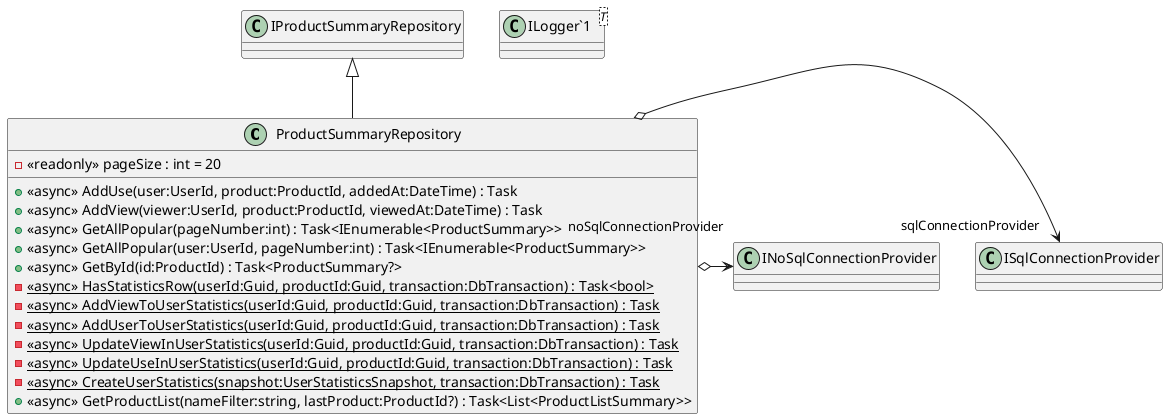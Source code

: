 @startuml
class ProductSummaryRepository {
    - <<readonly>> pageSize : int = 20
    + <<async>> AddUse(user:UserId, product:ProductId, addedAt:DateTime) : Task
    + <<async>> AddView(viewer:UserId, product:ProductId, viewedAt:DateTime) : Task
    + <<async>> GetAllPopular(pageNumber:int) : Task<IEnumerable<ProductSummary>>
    + <<async>> GetAllPopular(user:UserId, pageNumber:int) : Task<IEnumerable<ProductSummary>>
    + <<async>> GetById(id:ProductId) : Task<ProductSummary?>
    - {static} <<async>> HasStatisticsRow(userId:Guid, productId:Guid, transaction:DbTransaction) : Task<bool>
    - {static} <<async>> AddViewToUserStatistics(userId:Guid, productId:Guid, transaction:DbTransaction) : Task
    - {static} <<async>> AddUserToUserStatistics(userId:Guid, productId:Guid, transaction:DbTransaction) : Task
    - {static} <<async>> UpdateViewInUserStatistics(userId:Guid, productId:Guid, transaction:DbTransaction) : Task
    - {static} <<async>> UpdateUseInUserStatistics(userId:Guid, productId:Guid, transaction:DbTransaction) : Task
    - {static} <<async>> CreateUserStatistics(snapshot:UserStatisticsSnapshot, transaction:DbTransaction) : Task
    + <<async>> GetProductList(nameFilter:string, lastProduct:ProductId?) : Task<List<ProductListSummary>>
}
class "ILogger`1"<T> {
}
IProductSummaryRepository <|-- ProductSummaryRepository
ProductSummaryRepository o-> "sqlConnectionProvider" ISqlConnectionProvider
ProductSummaryRepository o-> "noSqlConnectionProvider" INoSqlConnectionProvider
@enduml
